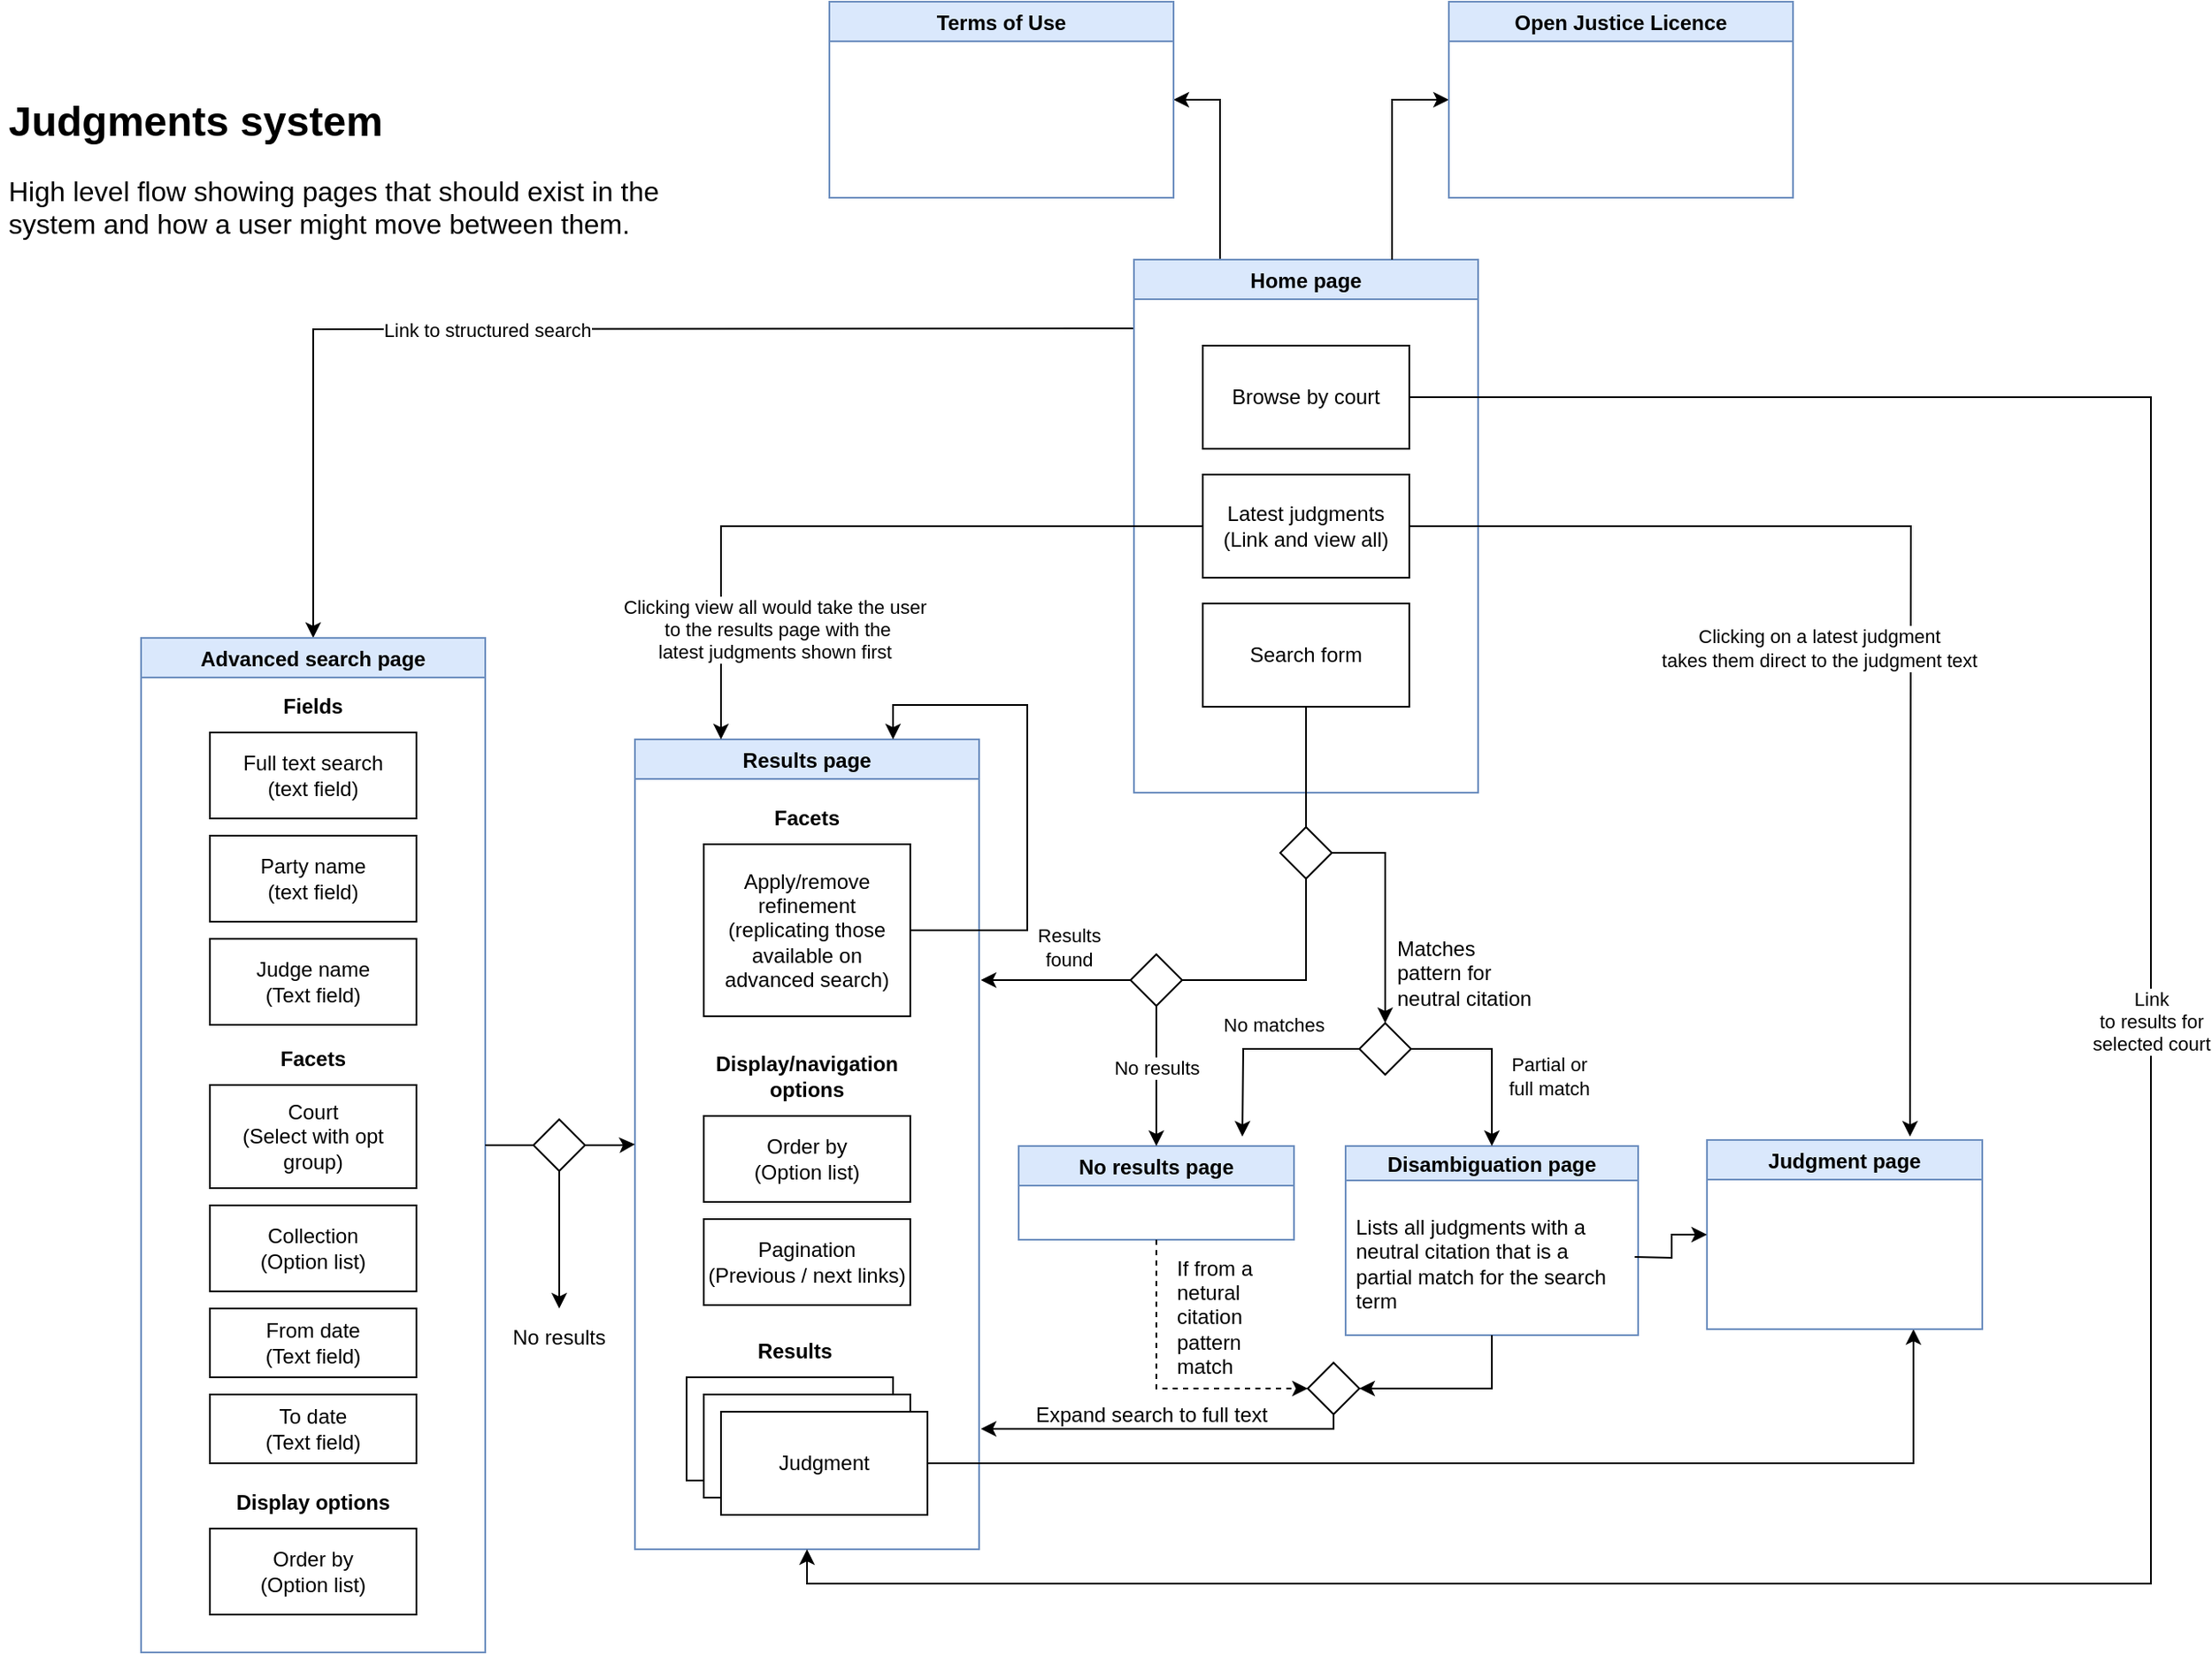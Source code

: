 <mxfile version="15.9.6" type="device"><diagram id="aehEUoyDCe3ED6YWcdNQ" name="Page-1"><mxGraphModel dx="946" dy="621" grid="1" gridSize="10" guides="1" tooltips="1" connect="1" arrows="1" fold="1" page="1" pageScale="1" pageWidth="1654" pageHeight="1169" math="0" shadow="0"><root><mxCell id="0"/><mxCell id="1" parent="0"/><mxCell id="Qa0ir41xzKFgF3uUKKp--13" value="" style="edgeStyle=orthogonalEdgeStyle;rounded=0;orthogonalLoop=1;jettySize=auto;html=1;entryX=0.5;entryY=0;entryDx=0;entryDy=0;" parent="1" target="Qa0ir41xzKFgF3uUKKp--8" edge="1"><mxGeometry relative="1" as="geometry"><mxPoint x="819" y="260" as="sourcePoint"/><mxPoint x="637" y="477" as="targetPoint"/></mxGeometry></mxCell><mxCell id="Qa0ir41xzKFgF3uUKKp--14" value="Link to structured search" style="edgeLabel;html=1;align=center;verticalAlign=middle;resizable=0;points=[];" parent="Qa0ir41xzKFgF3uUKKp--13" vertex="1" connectable="0"><mxGeometry x="-0.143" relative="1" as="geometry"><mxPoint x="-95" as="offset"/></mxGeometry></mxCell><mxCell id="04Yewt961iVCtWimW03n-6" value="" style="edgeStyle=orthogonalEdgeStyle;rounded=0;orthogonalLoop=1;jettySize=auto;html=1;entryX=1;entryY=0.5;entryDx=0;entryDy=0;exitX=0.25;exitY=0;exitDx=0;exitDy=0;" parent="1" source="Qa0ir41xzKFgF3uUKKp--1" target="04Yewt961iVCtWimW03n-1" edge="1"><mxGeometry relative="1" as="geometry"/></mxCell><mxCell id="Qa0ir41xzKFgF3uUKKp--1" value="Home page" style="swimlane;fillColor=#dae8fc;strokeColor=#6c8ebf;" parent="1" vertex="1"><mxGeometry x="819" y="220" width="200" height="310" as="geometry"/></mxCell><mxCell id="Qa0ir41xzKFgF3uUKKp--21" value="Latest judgments (Link and view all)" style="rounded=0;whiteSpace=wrap;html=1;" parent="Qa0ir41xzKFgF3uUKKp--1" vertex="1"><mxGeometry x="40" y="125" width="120" height="60" as="geometry"/></mxCell><mxCell id="OO2aiFHV-tACYqCfNg-y-9" value="Search form" style="rounded=0;whiteSpace=wrap;html=1;" parent="Qa0ir41xzKFgF3uUKKp--1" vertex="1"><mxGeometry x="40" y="200" width="120" height="60" as="geometry"/></mxCell><mxCell id="kWl21Ww3-PtBhKSRPVms-1" value="Browse by court" style="rounded=0;whiteSpace=wrap;html=1;" parent="Qa0ir41xzKFgF3uUKKp--1" vertex="1"><mxGeometry x="40" y="50" width="120" height="60" as="geometry"/></mxCell><mxCell id="Qa0ir41xzKFgF3uUKKp--4" value="" style="edgeStyle=orthogonalEdgeStyle;rounded=0;orthogonalLoop=1;jettySize=auto;html=1;startArrow=none;" parent="1" source="4KOAr0q3YAWXZfQVioGi-21" edge="1"><mxGeometry relative="1" as="geometry"><mxPoint x="730" y="639" as="targetPoint"/></mxGeometry></mxCell><mxCell id="4KOAr0q3YAWXZfQVioGi-23" value="Results &lt;br&gt;found" style="edgeLabel;html=1;align=center;verticalAlign=middle;resizable=0;points=[];" parent="Qa0ir41xzKFgF3uUKKp--4" vertex="1" connectable="0"><mxGeometry x="-0.291" relative="1" as="geometry"><mxPoint x="-5" y="-19" as="offset"/></mxGeometry></mxCell><mxCell id="Qa0ir41xzKFgF3uUKKp--5" value="Results page" style="swimlane;fillColor=#dae8fc;strokeColor=#6c8ebf;" parent="1" vertex="1"><mxGeometry x="529" y="499" width="200" height="471" as="geometry"/></mxCell><mxCell id="Qa0ir41xzKFgF3uUKKp--7" value="Apply/remove&lt;br&gt;refinement (replicating those available on advanced search)" style="rounded=0;whiteSpace=wrap;html=1;" parent="Qa0ir41xzKFgF3uUKKp--5" vertex="1"><mxGeometry x="40" y="61" width="120" height="100" as="geometry"/></mxCell><mxCell id="Qa0ir41xzKFgF3uUKKp--18" value="" style="edgeStyle=orthogonalEdgeStyle;rounded=0;orthogonalLoop=1;jettySize=auto;html=1;entryX=0.75;entryY=0;entryDx=0;entryDy=0;exitX=1;exitY=0.5;exitDx=0;exitDy=0;" parent="Qa0ir41xzKFgF3uUKKp--5" source="Qa0ir41xzKFgF3uUKKp--7" target="Qa0ir41xzKFgF3uUKKp--5" edge="1"><mxGeometry relative="1" as="geometry"><mxPoint x="-40" y="120" as="sourcePoint"/><mxPoint x="10" y="120" as="targetPoint"/><Array as="points"><mxPoint x="228" y="111"/><mxPoint x="228" y="-20"/><mxPoint x="150" y="-20"/></Array></mxGeometry></mxCell><mxCell id="OO2aiFHV-tACYqCfNg-y-6" value="&lt;b&gt;Facets&lt;/b&gt;" style="text;html=1;strokeColor=none;fillColor=none;align=center;verticalAlign=middle;whiteSpace=wrap;rounded=0;" parent="Qa0ir41xzKFgF3uUKKp--5" vertex="1"><mxGeometry x="70" y="31" width="60" height="30" as="geometry"/></mxCell><mxCell id="4KOAr0q3YAWXZfQVioGi-2" value="" style="group" parent="Qa0ir41xzKFgF3uUKKp--5" vertex="1" connectable="0"><mxGeometry x="40" y="181" width="120" height="148" as="geometry"/></mxCell><mxCell id="OO2aiFHV-tACYqCfNg-y-2" value="Order by&lt;br&gt;(Option list)" style="rounded=0;whiteSpace=wrap;html=1;" parent="4KOAr0q3YAWXZfQVioGi-2" vertex="1"><mxGeometry y="38" width="120" height="50" as="geometry"/></mxCell><mxCell id="OO2aiFHV-tACYqCfNg-y-5" value="Pagination&lt;br&gt;(Previous / next links)" style="rounded=0;whiteSpace=wrap;html=1;" parent="4KOAr0q3YAWXZfQVioGi-2" vertex="1"><mxGeometry y="98" width="120" height="50" as="geometry"/></mxCell><mxCell id="OO2aiFHV-tACYqCfNg-y-8" value="&lt;b&gt;Display/navigation options&lt;/b&gt;" style="text;html=1;strokeColor=none;fillColor=none;align=center;verticalAlign=middle;whiteSpace=wrap;rounded=0;" parent="4KOAr0q3YAWXZfQVioGi-2" vertex="1"><mxGeometry width="120" height="30" as="geometry"/></mxCell><mxCell id="4KOAr0q3YAWXZfQVioGi-1" value="" style="group" parent="Qa0ir41xzKFgF3uUKKp--5" vertex="1" connectable="0"><mxGeometry x="30" y="371" width="140" height="80" as="geometry"/></mxCell><mxCell id="Qa0ir41xzKFgF3uUKKp--6" value="Search result" style="rounded=0;whiteSpace=wrap;html=1;" parent="4KOAr0q3YAWXZfQVioGi-1" vertex="1"><mxGeometry width="120" height="60" as="geometry"/></mxCell><mxCell id="Qa0ir41xzKFgF3uUKKp--35" value="Search result" style="rounded=0;whiteSpace=wrap;html=1;" parent="4KOAr0q3YAWXZfQVioGi-1" vertex="1"><mxGeometry x="10" y="10" width="120" height="60" as="geometry"/></mxCell><mxCell id="Qa0ir41xzKFgF3uUKKp--36" value="Judgment" style="rounded=0;whiteSpace=wrap;html=1;" parent="4KOAr0q3YAWXZfQVioGi-1" vertex="1"><mxGeometry x="20" y="20" width="120" height="60" as="geometry"/></mxCell><mxCell id="OO2aiFHV-tACYqCfNg-y-7" value="&lt;b&gt;Results&lt;/b&gt;" style="text;html=1;strokeColor=none;fillColor=none;align=center;verticalAlign=middle;whiteSpace=wrap;rounded=0;" parent="Qa0ir41xzKFgF3uUKKp--5" vertex="1"><mxGeometry x="63" y="341" width="60" height="30" as="geometry"/></mxCell><mxCell id="X9CzBjyIh-wGhvpLRSlx-1" value="" style="edgeStyle=orthogonalEdgeStyle;rounded=0;orthogonalLoop=1;jettySize=auto;html=1;entryX=0;entryY=0.5;entryDx=0;entryDy=0;startArrow=none;" parent="1" source="fHP1PbavrV6UKDeHso9m-1" target="Qa0ir41xzKFgF3uUKKp--5" edge="1"><mxGeometry relative="1" as="geometry"><mxPoint x="469" y="664" as="targetPoint"/></mxGeometry></mxCell><mxCell id="Qa0ir41xzKFgF3uUKKp--8" value="Advanced search page" style="swimlane;fillColor=#dae8fc;strokeColor=#6c8ebf;" parent="1" vertex="1"><mxGeometry x="242" y="440" width="200" height="590" as="geometry"/></mxCell><mxCell id="Qa0ir41xzKFgF3uUKKp--9" value="Full text search &lt;br&gt;(text field)" style="rounded=0;whiteSpace=wrap;html=1;" parent="Qa0ir41xzKFgF3uUKKp--8" vertex="1"><mxGeometry x="40" y="55" width="120" height="50" as="geometry"/></mxCell><mxCell id="Qa0ir41xzKFgF3uUKKp--10" value="Party name &lt;br&gt;(text field)" style="rounded=0;whiteSpace=wrap;html=1;" parent="Qa0ir41xzKFgF3uUKKp--8" vertex="1"><mxGeometry x="40" y="115" width="120" height="50" as="geometry"/></mxCell><mxCell id="Qa0ir41xzKFgF3uUKKp--16" value="Collection&lt;br&gt;(Option list)" style="rounded=0;whiteSpace=wrap;html=1;" parent="Qa0ir41xzKFgF3uUKKp--8" vertex="1"><mxGeometry x="40" y="330" width="120" height="50" as="geometry"/></mxCell><mxCell id="Jsp5y8p3yF81pdxxzSbO-3" value="Court&lt;br&gt;(Select with opt group)" style="rounded=0;whiteSpace=wrap;html=1;" parent="Qa0ir41xzKFgF3uUKKp--8" vertex="1"><mxGeometry x="40" y="260" width="120" height="60" as="geometry"/></mxCell><mxCell id="Jsp5y8p3yF81pdxxzSbO-4" value="Judge name&lt;br&gt;(Text field)" style="rounded=0;whiteSpace=wrap;html=1;" parent="Qa0ir41xzKFgF3uUKKp--8" vertex="1"><mxGeometry x="40" y="175" width="120" height="50" as="geometry"/></mxCell><mxCell id="Jsp5y8p3yF81pdxxzSbO-5" value="From date&lt;br&gt;(Text field)" style="rounded=0;whiteSpace=wrap;html=1;" parent="Qa0ir41xzKFgF3uUKKp--8" vertex="1"><mxGeometry x="40" y="390" width="120" height="40" as="geometry"/></mxCell><mxCell id="Jsp5y8p3yF81pdxxzSbO-6" value="To date&lt;br&gt;(Text field)" style="rounded=0;whiteSpace=wrap;html=1;" parent="Qa0ir41xzKFgF3uUKKp--8" vertex="1"><mxGeometry x="40" y="440" width="120" height="40" as="geometry"/></mxCell><mxCell id="Jsp5y8p3yF81pdxxzSbO-9" value="Order by&lt;br&gt;(Option list)" style="rounded=0;whiteSpace=wrap;html=1;" parent="Qa0ir41xzKFgF3uUKKp--8" vertex="1"><mxGeometry x="40" y="518" width="120" height="50" as="geometry"/></mxCell><mxCell id="OO2aiFHV-tACYqCfNg-y-1" value="&lt;b&gt;Fields&lt;/b&gt;" style="text;html=1;strokeColor=none;fillColor=none;align=center;verticalAlign=middle;whiteSpace=wrap;rounded=0;" parent="Qa0ir41xzKFgF3uUKKp--8" vertex="1"><mxGeometry x="70" y="25" width="60" height="30" as="geometry"/></mxCell><mxCell id="OO2aiFHV-tACYqCfNg-y-3" value="&lt;b&gt;Facets&lt;/b&gt;" style="text;html=1;strokeColor=none;fillColor=none;align=center;verticalAlign=middle;whiteSpace=wrap;rounded=0;" parent="Qa0ir41xzKFgF3uUKKp--8" vertex="1"><mxGeometry x="70" y="230" width="60" height="30" as="geometry"/></mxCell><mxCell id="OO2aiFHV-tACYqCfNg-y-4" value="&lt;b&gt;Display options&lt;/b&gt;" style="text;html=1;strokeColor=none;fillColor=none;align=center;verticalAlign=middle;whiteSpace=wrap;rounded=0;" parent="Qa0ir41xzKFgF3uUKKp--8" vertex="1"><mxGeometry x="40" y="488" width="120" height="30" as="geometry"/></mxCell><mxCell id="Qa0ir41xzKFgF3uUKKp--19" value="" style="edgeStyle=orthogonalEdgeStyle;rounded=0;orthogonalLoop=1;jettySize=auto;html=1;entryX=0.25;entryY=0;entryDx=0;entryDy=0;exitX=0;exitY=0.5;exitDx=0;exitDy=0;" parent="1" source="Qa0ir41xzKFgF3uUKKp--21" target="Qa0ir41xzKFgF3uUKKp--5" edge="1"><mxGeometry relative="1" as="geometry"><mxPoint x="787" y="422" as="sourcePoint"/><mxPoint x="462" y="607" as="targetPoint"/></mxGeometry></mxCell><mxCell id="Qa0ir41xzKFgF3uUKKp--40" value="Clicking view all would take the user&lt;br&gt;&amp;nbsp;to the results page with the &lt;br&gt;latest judgments shown first" style="edgeLabel;html=1;align=center;verticalAlign=middle;resizable=0;points=[];fontSize=11;" parent="Qa0ir41xzKFgF3uUKKp--19" vertex="1" connectable="0"><mxGeometry x="-0.272" y="-2" relative="1" as="geometry"><mxPoint x="-102" y="62" as="offset"/></mxGeometry></mxCell><mxCell id="Qa0ir41xzKFgF3uUKKp--34" value="&lt;h1&gt;&lt;font style=&quot;font-size: 24px&quot;&gt;Judgments system&lt;/font&gt;&lt;/h1&gt;&lt;p&gt;&lt;font size=&quot;3&quot;&gt;High level flow showing pages that should exist in the system and how a user might move between them.&lt;/font&gt;&lt;/p&gt;" style="text;html=1;strokeColor=none;fillColor=none;spacing=5;spacingTop=-20;whiteSpace=wrap;overflow=hidden;rounded=0;" parent="1" vertex="1"><mxGeometry x="160" y="120" width="400" height="120" as="geometry"/></mxCell><mxCell id="Qa0ir41xzKFgF3uUKKp--37" value="" style="edgeStyle=orthogonalEdgeStyle;rounded=0;orthogonalLoop=1;jettySize=auto;html=1;entryX=0.5;entryY=1;entryDx=0;entryDy=0;exitX=1;exitY=0.5;exitDx=0;exitDy=0;" parent="1" source="kWl21Ww3-PtBhKSRPVms-1" target="Qa0ir41xzKFgF3uUKKp--5" edge="1"><mxGeometry relative="1" as="geometry"><mxPoint x="1019" y="260" as="sourcePoint"/><mxPoint x="1272" y="435" as="targetPoint"/><Array as="points"><mxPoint x="1410" y="300"/><mxPoint x="1410" y="990"/><mxPoint x="629" y="990"/></Array></mxGeometry></mxCell><mxCell id="Qa0ir41xzKFgF3uUKKp--38" value="Link &lt;br&gt;to results for &lt;br&gt;selected court" style="edgeLabel;html=1;align=center;verticalAlign=middle;resizable=0;points=[];" parent="Qa0ir41xzKFgF3uUKKp--37" vertex="1" connectable="0"><mxGeometry x="-0.143" relative="1" as="geometry"><mxPoint y="-30" as="offset"/></mxGeometry></mxCell><mxCell id="OO2aiFHV-tACYqCfNg-y-10" value="" style="edgeStyle=orthogonalEdgeStyle;rounded=0;orthogonalLoop=1;jettySize=auto;html=1;exitX=1;exitY=0.5;exitDx=0;exitDy=0;entryX=0.5;entryY=0;entryDx=0;entryDy=0;" parent="1" source="zrDOiHDuopmyjpYAE5Gi-1" target="4KOAr0q3YAWXZfQVioGi-14" edge="1"><mxGeometry relative="1" as="geometry"><mxPoint x="1149" y="669.5" as="targetPoint"/><Array as="points"><mxPoint x="965" y="565"/></Array><mxPoint x="891" y="632" as="sourcePoint"/></mxGeometry></mxCell><mxCell id="_y1bIVc1VrB3xeFawCgt-3" style="edgeStyle=orthogonalEdgeStyle;rounded=0;orthogonalLoop=1;jettySize=auto;html=1;entryX=0;entryY=0.5;entryDx=0;entryDy=0;exitX=0.75;exitY=0;exitDx=0;exitDy=0;" parent="1" source="Qa0ir41xzKFgF3uUKKp--1" target="_y1bIVc1VrB3xeFawCgt-1" edge="1"><mxGeometry relative="1" as="geometry"><mxPoint x="972" y="230" as="targetPoint"/><mxPoint x="892" y="260" as="sourcePoint"/></mxGeometry></mxCell><mxCell id="04Yewt961iVCtWimW03n-1" value="Terms of Use" style="swimlane;fillColor=#dae8fc;strokeColor=#6c8ebf;" parent="1" vertex="1"><mxGeometry x="642" y="70" width="200" height="114" as="geometry"/></mxCell><mxCell id="_y1bIVc1VrB3xeFawCgt-1" value="Open Justice Licence" style="swimlane;fillColor=#dae8fc;strokeColor=#6c8ebf;" parent="1" vertex="1"><mxGeometry x="1002" y="70" width="200" height="114" as="geometry"/></mxCell><mxCell id="Qa0ir41xzKFgF3uUKKp--27" value="" style="edgeStyle=orthogonalEdgeStyle;rounded=0;orthogonalLoop=1;jettySize=auto;html=1;entryX=0.75;entryY=1;entryDx=0;entryDy=0;exitX=1;exitY=0.5;exitDx=0;exitDy=0;" parent="1" source="Qa0ir41xzKFgF3uUKKp--36" target="Qa0ir41xzKFgF3uUKKp--22" edge="1"><mxGeometry relative="1" as="geometry"><mxPoint x="785" y="1108" as="targetPoint"/></mxGeometry></mxCell><mxCell id="Qa0ir41xzKFgF3uUKKp--22" value="Judgment page" style="swimlane;fillColor=#dae8fc;strokeColor=#6c8ebf;" parent="1" vertex="1"><mxGeometry x="1152" y="732" width="160" height="110" as="geometry"/></mxCell><mxCell id="4KOAr0q3YAWXZfQVioGi-4" value="Disambiguation page" style="swimlane;fillColor=#dae8fc;strokeColor=#6c8ebf;startSize=20;" parent="1" vertex="1"><mxGeometry x="942" y="735.5" width="170" height="110" as="geometry"/></mxCell><mxCell id="4KOAr0q3YAWXZfQVioGi-5" value="Lists all judgments with a&lt;br&gt;neutral citation that is a&amp;nbsp;&lt;br&gt;partial match for the search&lt;br&gt;term" style="text;html=1;align=left;verticalAlign=middle;resizable=0;points=[];autosize=1;strokeColor=none;fillColor=none;" parent="4KOAr0q3YAWXZfQVioGi-4" vertex="1"><mxGeometry x="4" y="38" width="160" height="60" as="geometry"/></mxCell><mxCell id="4KOAr0q3YAWXZfQVioGi-12" value="" style="edgeStyle=orthogonalEdgeStyle;rounded=0;orthogonalLoop=1;jettySize=auto;html=1;entryX=0;entryY=0.5;entryDx=0;entryDy=0;" parent="1" target="Qa0ir41xzKFgF3uUKKp--22" edge="1"><mxGeometry relative="1" as="geometry"><mxPoint x="1110" y="800" as="sourcePoint"/><mxPoint x="1067" y="742.0" as="targetPoint"/></mxGeometry></mxCell><mxCell id="4KOAr0q3YAWXZfQVioGi-16" value="" style="edgeStyle=orthogonalEdgeStyle;rounded=0;orthogonalLoop=1;jettySize=auto;html=1;entryX=0.5;entryY=0;entryDx=0;entryDy=0;" parent="1" source="4KOAr0q3YAWXZfQVioGi-14" target="4KOAr0q3YAWXZfQVioGi-4" edge="1"><mxGeometry relative="1" as="geometry"><Array as="points"><mxPoint x="1027" y="679"/></Array></mxGeometry></mxCell><mxCell id="4KOAr0q3YAWXZfQVioGi-17" value="Partial or&lt;br&gt;full match" style="edgeLabel;html=1;align=center;verticalAlign=middle;resizable=0;points=[];" parent="4KOAr0q3YAWXZfQVioGi-16" vertex="1" connectable="0"><mxGeometry x="-0.116" y="2" relative="1" as="geometry"><mxPoint x="34" y="18" as="offset"/></mxGeometry></mxCell><mxCell id="4KOAr0q3YAWXZfQVioGi-19" value="" style="edgeStyle=orthogonalEdgeStyle;rounded=0;orthogonalLoop=1;jettySize=auto;html=1;" parent="1" source="4KOAr0q3YAWXZfQVioGi-14" edge="1"><mxGeometry relative="1" as="geometry"><mxPoint x="882" y="730" as="targetPoint"/></mxGeometry></mxCell><mxCell id="4KOAr0q3YAWXZfQVioGi-26" value="No matches" style="edgeLabel;html=1;align=center;verticalAlign=middle;resizable=0;points=[];" parent="4KOAr0q3YAWXZfQVioGi-19" vertex="1" connectable="0"><mxGeometry x="-0.205" y="-1" relative="1" as="geometry"><mxPoint x="-3" y="-13" as="offset"/></mxGeometry></mxCell><mxCell id="4KOAr0q3YAWXZfQVioGi-14" value="" style="rhombus;whiteSpace=wrap;html=1;" parent="1" vertex="1"><mxGeometry x="950" y="664" width="30" height="30" as="geometry"/></mxCell><mxCell id="4KOAr0q3YAWXZfQVioGi-20" value="No results page" style="swimlane;fillColor=#dae8fc;strokeColor=#6c8ebf;" parent="1" vertex="1"><mxGeometry x="752" y="735.5" width="160" height="54.5" as="geometry"/></mxCell><mxCell id="4KOAr0q3YAWXZfQVioGi-25" value="" style="edgeStyle=orthogonalEdgeStyle;rounded=0;orthogonalLoop=1;jettySize=auto;html=1;entryX=0.5;entryY=0;entryDx=0;entryDy=0;" parent="1" source="4KOAr0q3YAWXZfQVioGi-21" target="4KOAr0q3YAWXZfQVioGi-20" edge="1"><mxGeometry relative="1" as="geometry"><mxPoint x="787" y="545" as="targetPoint"/></mxGeometry></mxCell><mxCell id="4KOAr0q3YAWXZfQVioGi-27" value="No results" style="edgeLabel;html=1;align=center;verticalAlign=middle;resizable=0;points=[];" parent="4KOAr0q3YAWXZfQVioGi-25" vertex="1" connectable="0"><mxGeometry x="-0.129" relative="1" as="geometry"><mxPoint as="offset"/></mxGeometry></mxCell><mxCell id="4KOAr0q3YAWXZfQVioGi-21" value="" style="rhombus;whiteSpace=wrap;html=1;" parent="1" vertex="1"><mxGeometry x="817" y="624" width="30" height="30" as="geometry"/></mxCell><mxCell id="4KOAr0q3YAWXZfQVioGi-22" value="" style="edgeStyle=orthogonalEdgeStyle;rounded=0;orthogonalLoop=1;jettySize=auto;html=1;entryX=1;entryY=0.5;entryDx=0;entryDy=0;endArrow=none;exitX=0.5;exitY=1;exitDx=0;exitDy=0;" parent="1" source="OO2aiFHV-tACYqCfNg-y-9" target="4KOAr0q3YAWXZfQVioGi-21" edge="1"><mxGeometry relative="1" as="geometry"><mxPoint x="629" y="499.0" as="targetPoint"/><mxPoint x="919" y="615" as="sourcePoint"/></mxGeometry></mxCell><mxCell id="fHP1PbavrV6UKDeHso9m-6" value="" style="edgeStyle=orthogonalEdgeStyle;rounded=0;orthogonalLoop=1;jettySize=auto;html=1;" parent="1" source="fHP1PbavrV6UKDeHso9m-1" edge="1"><mxGeometry relative="1" as="geometry"><mxPoint x="485" y="830" as="targetPoint"/></mxGeometry></mxCell><mxCell id="fHP1PbavrV6UKDeHso9m-1" value="" style="rhombus;whiteSpace=wrap;html=1;" parent="1" vertex="1"><mxGeometry x="470" y="720" width="30" height="30" as="geometry"/></mxCell><mxCell id="fHP1PbavrV6UKDeHso9m-2" value="" style="edgeStyle=orthogonalEdgeStyle;rounded=0;orthogonalLoop=1;jettySize=auto;html=1;entryX=0;entryY=0.5;entryDx=0;entryDy=0;endArrow=none;" parent="1" source="Qa0ir41xzKFgF3uUKKp--8" target="fHP1PbavrV6UKDeHso9m-1" edge="1"><mxGeometry relative="1" as="geometry"><mxPoint x="529" y="734.5" as="targetPoint"/><mxPoint x="442" y="735" as="sourcePoint"/></mxGeometry></mxCell><mxCell id="fHP1PbavrV6UKDeHso9m-7" value="No results" style="text;html=1;strokeColor=none;fillColor=none;align=center;verticalAlign=middle;whiteSpace=wrap;rounded=0;" parent="1" vertex="1"><mxGeometry x="455" y="831.5" width="60" height="30" as="geometry"/></mxCell><mxCell id="zrDOiHDuopmyjpYAE5Gi-1" value="" style="rhombus;whiteSpace=wrap;html=1;" parent="1" vertex="1"><mxGeometry x="904" y="550" width="30" height="30" as="geometry"/></mxCell><mxCell id="zrDOiHDuopmyjpYAE5Gi-2" value="Matches &lt;br&gt;pattern for &lt;br&gt;neutral citation" style="text;html=1;strokeColor=none;fillColor=none;align=left;verticalAlign=middle;whiteSpace=wrap;rounded=0;" parent="1" vertex="1"><mxGeometry x="970" y="620" width="210" height="30" as="geometry"/></mxCell><mxCell id="zrDOiHDuopmyjpYAE5Gi-3" value="" style="edgeStyle=orthogonalEdgeStyle;rounded=0;orthogonalLoop=1;jettySize=auto;html=1;exitX=1;exitY=0.5;exitDx=0;exitDy=0;" parent="1" source="Qa0ir41xzKFgF3uUKKp--21" edge="1"><mxGeometry relative="1" as="geometry"><mxPoint x="1020" y="290" as="sourcePoint"/><mxPoint x="1270" y="730" as="targetPoint"/></mxGeometry></mxCell><mxCell id="zrDOiHDuopmyjpYAE5Gi-4" value="Clicking on a latest judgment&lt;br&gt;takes them direct to the judgment text" style="edgeLabel;html=1;align=center;verticalAlign=middle;resizable=0;points=[];fontSize=11;" parent="zrDOiHDuopmyjpYAE5Gi-3" vertex="1" connectable="0"><mxGeometry x="-0.272" y="-2" relative="1" as="geometry"><mxPoint x="2" y="69" as="offset"/></mxGeometry></mxCell><mxCell id="KSz_zbvJtqKyfwYVTtUD-1" value="" style="edgeStyle=orthogonalEdgeStyle;rounded=0;orthogonalLoop=1;jettySize=auto;html=1;exitX=0.5;exitY=1;exitDx=0;exitDy=0;entryX=0;entryY=0.5;entryDx=0;entryDy=0;dashed=1;" edge="1" parent="1" source="4KOAr0q3YAWXZfQVioGi-20" target="KSz_zbvJtqKyfwYVTtUD-3"><mxGeometry relative="1" as="geometry"><mxPoint x="1120" y="810" as="sourcePoint"/><mxPoint x="930" y="866" as="targetPoint"/></mxGeometry></mxCell><mxCell id="KSz_zbvJtqKyfwYVTtUD-2" value="" style="edgeStyle=orthogonalEdgeStyle;rounded=0;orthogonalLoop=1;jettySize=auto;html=1;exitX=0.5;exitY=1;exitDx=0;exitDy=0;entryX=1;entryY=0.5;entryDx=0;entryDy=0;" edge="1" parent="1" source="4KOAr0q3YAWXZfQVioGi-4" target="KSz_zbvJtqKyfwYVTtUD-3"><mxGeometry relative="1" as="geometry"><mxPoint x="842" y="855.5" as="sourcePoint"/><mxPoint x="940" y="876" as="targetPoint"/></mxGeometry></mxCell><mxCell id="KSz_zbvJtqKyfwYVTtUD-3" value="" style="rhombus;whiteSpace=wrap;html=1;" vertex="1" parent="1"><mxGeometry x="920" y="861.5" width="30" height="30" as="geometry"/></mxCell><mxCell id="KSz_zbvJtqKyfwYVTtUD-4" value="If from a netural citation pattern match" style="text;html=1;strokeColor=none;fillColor=none;align=left;verticalAlign=middle;whiteSpace=wrap;rounded=0;" vertex="1" parent="1"><mxGeometry x="842" y="820" width="56" height="30" as="geometry"/></mxCell><mxCell id="KSz_zbvJtqKyfwYVTtUD-7" value="" style="edgeStyle=orthogonalEdgeStyle;rounded=0;orthogonalLoop=1;jettySize=auto;html=1;exitX=0.5;exitY=1;exitDx=0;exitDy=0;" edge="1" parent="1" source="KSz_zbvJtqKyfwYVTtUD-3"><mxGeometry relative="1" as="geometry"><mxPoint x="1037" y="855.5" as="sourcePoint"/><mxPoint x="730" y="900" as="targetPoint"/><Array as="points"><mxPoint x="935" y="900"/></Array></mxGeometry></mxCell><mxCell id="KSz_zbvJtqKyfwYVTtUD-8" value="Expand search to full text" style="text;html=1;strokeColor=none;fillColor=none;align=left;verticalAlign=middle;whiteSpace=wrap;rounded=0;" vertex="1" parent="1"><mxGeometry x="760" y="877" width="137" height="30" as="geometry"/></mxCell></root></mxGraphModel></diagram></mxfile>